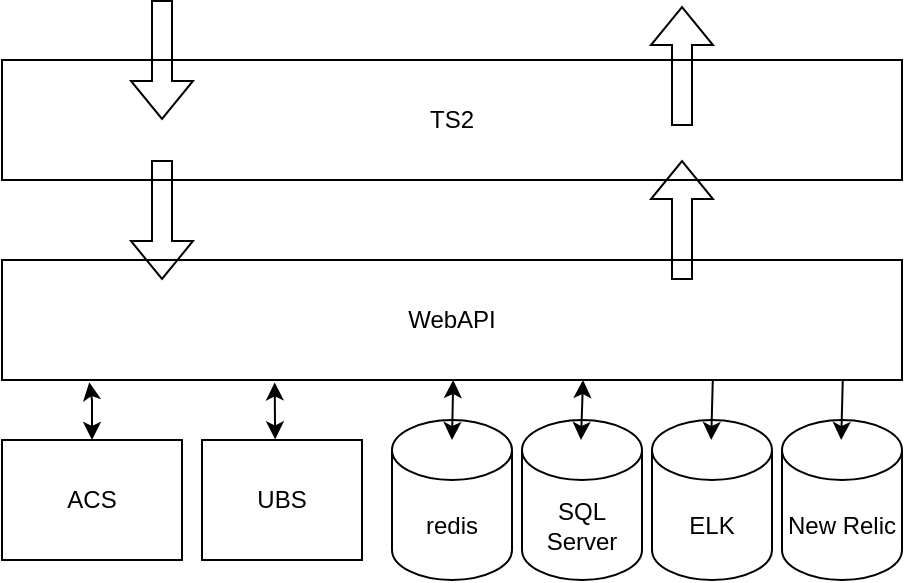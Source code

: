 <mxfile version="21.3.7" type="github">
  <diagram id="C5RBs43oDa-KdzZeNtuy" name="Page-1">
    <mxGraphModel dx="989" dy="521" grid="1" gridSize="10" guides="1" tooltips="1" connect="1" arrows="1" fold="1" page="1" pageScale="1" pageWidth="827" pageHeight="1169" math="0" shadow="0">
      <root>
        <mxCell id="WIyWlLk6GJQsqaUBKTNV-0" />
        <mxCell id="WIyWlLk6GJQsqaUBKTNV-1" parent="WIyWlLk6GJQsqaUBKTNV-0" />
        <mxCell id="xkzqJSquqaWhXPrr6gYa-0" value="TS2" style="rounded=0;whiteSpace=wrap;html=1;" vertex="1" parent="WIyWlLk6GJQsqaUBKTNV-1">
          <mxGeometry x="130" y="220" width="450" height="60" as="geometry" />
        </mxCell>
        <mxCell id="xkzqJSquqaWhXPrr6gYa-2" value="WebAPI" style="rounded=0;whiteSpace=wrap;html=1;" vertex="1" parent="WIyWlLk6GJQsqaUBKTNV-1">
          <mxGeometry x="130" y="320" width="450" height="60" as="geometry" />
        </mxCell>
        <mxCell id="xkzqJSquqaWhXPrr6gYa-3" value="ACS" style="rounded=0;whiteSpace=wrap;html=1;" vertex="1" parent="WIyWlLk6GJQsqaUBKTNV-1">
          <mxGeometry x="130" y="410" width="90" height="60" as="geometry" />
        </mxCell>
        <mxCell id="xkzqJSquqaWhXPrr6gYa-4" value="UBS" style="rounded=0;whiteSpace=wrap;html=1;" vertex="1" parent="WIyWlLk6GJQsqaUBKTNV-1">
          <mxGeometry x="230" y="410" width="80" height="60" as="geometry" />
        </mxCell>
        <mxCell id="xkzqJSquqaWhXPrr6gYa-5" value="redis" style="shape=cylinder3;whiteSpace=wrap;html=1;boundedLbl=1;backgroundOutline=1;size=15;" vertex="1" parent="WIyWlLk6GJQsqaUBKTNV-1">
          <mxGeometry x="325" y="400" width="60" height="80" as="geometry" />
        </mxCell>
        <mxCell id="xkzqJSquqaWhXPrr6gYa-6" value="SQL&lt;br&gt;Server" style="shape=cylinder3;whiteSpace=wrap;html=1;boundedLbl=1;backgroundOutline=1;size=15;" vertex="1" parent="WIyWlLk6GJQsqaUBKTNV-1">
          <mxGeometry x="390" y="400" width="60" height="80" as="geometry" />
        </mxCell>
        <mxCell id="xkzqJSquqaWhXPrr6gYa-7" value="ELK" style="shape=cylinder3;whiteSpace=wrap;html=1;boundedLbl=1;backgroundOutline=1;size=15;" vertex="1" parent="WIyWlLk6GJQsqaUBKTNV-1">
          <mxGeometry x="455" y="400" width="60" height="80" as="geometry" />
        </mxCell>
        <mxCell id="xkzqJSquqaWhXPrr6gYa-8" value="New Relic" style="shape=cylinder3;whiteSpace=wrap;html=1;boundedLbl=1;backgroundOutline=1;size=15;" vertex="1" parent="WIyWlLk6GJQsqaUBKTNV-1">
          <mxGeometry x="520" y="400" width="60" height="80" as="geometry" />
        </mxCell>
        <mxCell id="xkzqJSquqaWhXPrr6gYa-10" value="" style="shape=flexArrow;endArrow=classic;html=1;rounded=0;" edge="1" parent="WIyWlLk6GJQsqaUBKTNV-1">
          <mxGeometry width="50" height="50" relative="1" as="geometry">
            <mxPoint x="210.0" y="190" as="sourcePoint" />
            <mxPoint x="210.0" y="250" as="targetPoint" />
          </mxGeometry>
        </mxCell>
        <mxCell id="xkzqJSquqaWhXPrr6gYa-12" value="" style="shape=flexArrow;endArrow=classic;html=1;rounded=0;" edge="1" parent="WIyWlLk6GJQsqaUBKTNV-1">
          <mxGeometry width="50" height="50" relative="1" as="geometry">
            <mxPoint x="470" y="330" as="sourcePoint" />
            <mxPoint x="470" y="270" as="targetPoint" />
          </mxGeometry>
        </mxCell>
        <mxCell id="xkzqJSquqaWhXPrr6gYa-13" value="" style="shape=flexArrow;endArrow=classic;html=1;rounded=0;" edge="1" parent="WIyWlLk6GJQsqaUBKTNV-1">
          <mxGeometry width="50" height="50" relative="1" as="geometry">
            <mxPoint x="210.0" y="270" as="sourcePoint" />
            <mxPoint x="210.0" y="330" as="targetPoint" />
          </mxGeometry>
        </mxCell>
        <mxCell id="xkzqJSquqaWhXPrr6gYa-14" value="" style="endArrow=classic;startArrow=classic;html=1;rounded=0;entryX=0.097;entryY=1.019;entryDx=0;entryDy=0;entryPerimeter=0;" edge="1" parent="WIyWlLk6GJQsqaUBKTNV-1" source="xkzqJSquqaWhXPrr6gYa-3" target="xkzqJSquqaWhXPrr6gYa-2">
          <mxGeometry width="50" height="50" relative="1" as="geometry">
            <mxPoint x="440" y="390" as="sourcePoint" />
            <mxPoint x="490" y="340" as="targetPoint" />
            <Array as="points">
              <mxPoint x="175" y="390" />
            </Array>
          </mxGeometry>
        </mxCell>
        <mxCell id="xkzqJSquqaWhXPrr6gYa-16" value="" style="endArrow=classic;startArrow=classic;html=1;rounded=0;entryX=0.303;entryY=1.02;entryDx=0;entryDy=0;entryPerimeter=0;exitX=0.457;exitY=-0.005;exitDx=0;exitDy=0;exitPerimeter=0;" edge="1" parent="WIyWlLk6GJQsqaUBKTNV-1" source="xkzqJSquqaWhXPrr6gYa-4" target="xkzqJSquqaWhXPrr6gYa-2">
          <mxGeometry width="50" height="50" relative="1" as="geometry">
            <mxPoint x="280" y="410" as="sourcePoint" />
            <mxPoint x="330" y="360" as="targetPoint" />
          </mxGeometry>
        </mxCell>
        <mxCell id="xkzqJSquqaWhXPrr6gYa-17" value="" style="endArrow=classic;startArrow=classic;html=1;rounded=0;exitX=0.25;exitY=0.125;exitDx=0;exitDy=0;exitPerimeter=0;entryX=0.468;entryY=1;entryDx=0;entryDy=0;entryPerimeter=0;" edge="1" parent="WIyWlLk6GJQsqaUBKTNV-1">
          <mxGeometry width="50" height="50" relative="1" as="geometry">
            <mxPoint x="355" y="410" as="sourcePoint" />
            <mxPoint x="355.6" y="380" as="targetPoint" />
          </mxGeometry>
        </mxCell>
        <mxCell id="xkzqJSquqaWhXPrr6gYa-19" value="" style="endArrow=classic;startArrow=classic;html=1;rounded=0;exitX=0.25;exitY=0.125;exitDx=0;exitDy=0;exitPerimeter=0;entryX=0.468;entryY=1;entryDx=0;entryDy=0;entryPerimeter=0;" edge="1" parent="WIyWlLk6GJQsqaUBKTNV-1">
          <mxGeometry width="50" height="50" relative="1" as="geometry">
            <mxPoint x="419.5" y="410" as="sourcePoint" />
            <mxPoint x="420.5" y="380" as="targetPoint" />
          </mxGeometry>
        </mxCell>
        <mxCell id="xkzqJSquqaWhXPrr6gYa-21" value="" style="endArrow=classic;html=1;rounded=0;exitX=0.786;exitY=1.027;exitDx=0;exitDy=0;exitPerimeter=0;" edge="1" parent="WIyWlLk6GJQsqaUBKTNV-1">
          <mxGeometry width="50" height="50" relative="1" as="geometry">
            <mxPoint x="550.39" y="380" as="sourcePoint" />
            <mxPoint x="549.602" y="410" as="targetPoint" />
          </mxGeometry>
        </mxCell>
        <mxCell id="xkzqJSquqaWhXPrr6gYa-22" value="" style="endArrow=classic;html=1;rounded=0;exitX=0.786;exitY=1.027;exitDx=0;exitDy=0;exitPerimeter=0;" edge="1" parent="WIyWlLk6GJQsqaUBKTNV-1">
          <mxGeometry width="50" height="50" relative="1" as="geometry">
            <mxPoint x="485.39" y="380" as="sourcePoint" />
            <mxPoint x="484.602" y="410" as="targetPoint" />
          </mxGeometry>
        </mxCell>
        <mxCell id="xkzqJSquqaWhXPrr6gYa-23" value="" style="shape=flexArrow;endArrow=classic;html=1;rounded=0;" edge="1" parent="WIyWlLk6GJQsqaUBKTNV-1">
          <mxGeometry width="50" height="50" relative="1" as="geometry">
            <mxPoint x="470" y="253" as="sourcePoint" />
            <mxPoint x="470" y="193" as="targetPoint" />
          </mxGeometry>
        </mxCell>
      </root>
    </mxGraphModel>
  </diagram>
</mxfile>
